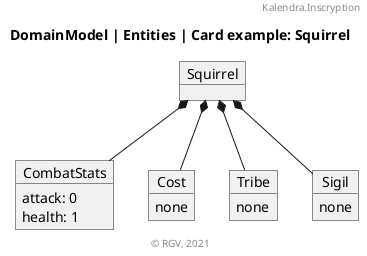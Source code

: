 @startuml
'https://plantuml.com/object-diagram
title DomainModel | Entities | Card example: Squirrel
header Kalendra.Inscryption
'''''''''''''

object Squirrel
object CombatStats{
attack: 0
health: 1
}
object Cost{
none
}
object Tribe{
none
}
object Sigil{
none
}

Squirrel *-- CombatStats
Squirrel *-- Tribe
Squirrel *-- Cost
Squirrel *-- Sigil

'''''''''''''
footer © RGV, 2021
@enduml
